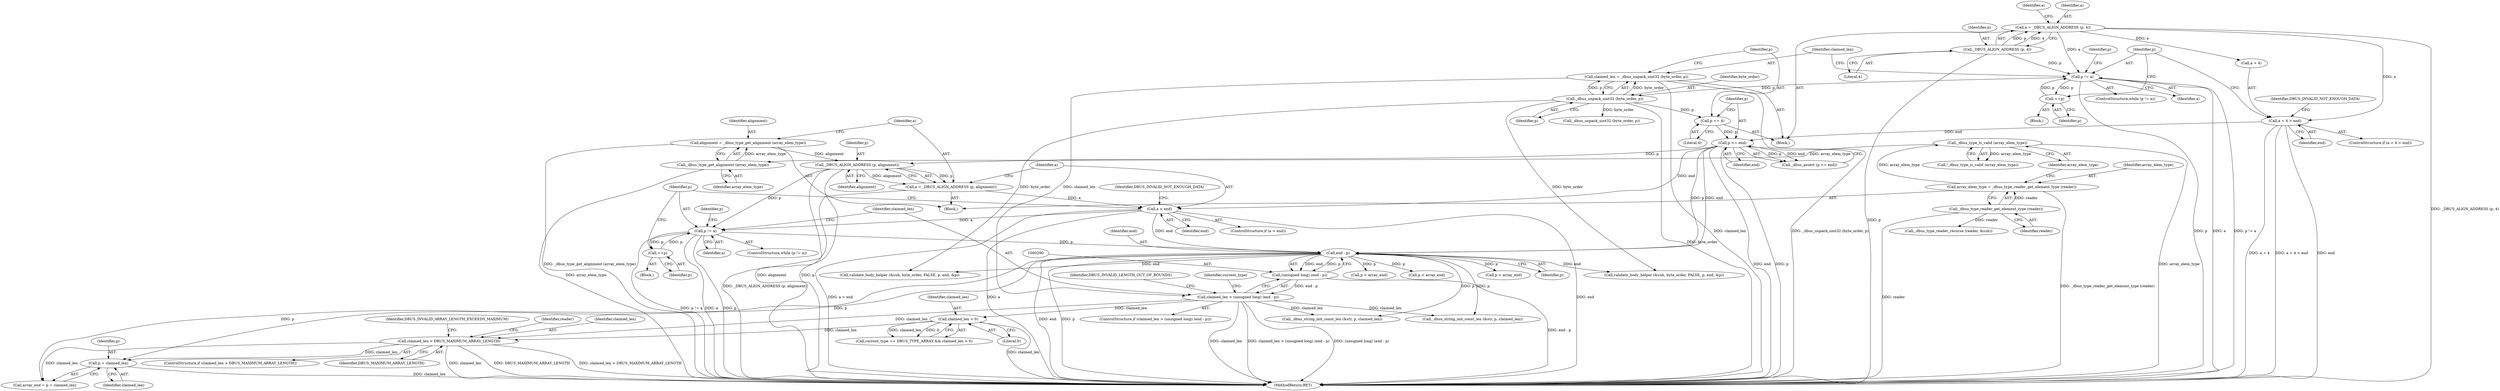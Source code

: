 digraph "0_dbus_7d65a3a6ed8815e34a99c680ac3869fde49dbbd4@pointer" {
"1000373" [label="(Call,p + claimed_len)"];
"1000291" [label="(Call,end - p)"];
"1000237" [label="(Call,p <= end)"];
"1000233" [label="(Call,p += 4)"];
"1000230" [label="(Call,_dbus_unpack_uint32 (byte_order, p))"];
"1000215" [label="(Call,p != a)"];
"1000226" [label="(Call,++p)"];
"1000203" [label="(Call,_DBUS_ALIGN_ADDRESS (p, 4))"];
"1000201" [label="(Call,a = _DBUS_ALIGN_ADDRESS (p, 4))"];
"1000207" [label="(Call,a + 4 > end)"];
"1000267" [label="(Call,a > end)"];
"1000261" [label="(Call,a = _DBUS_ALIGN_ADDRESS (p, alignment))"];
"1000263" [label="(Call,_DBUS_ALIGN_ADDRESS (p, alignment))"];
"1000257" [label="(Call,alignment = _dbus_type_get_alignment (array_elem_type))"];
"1000259" [label="(Call,_dbus_type_get_alignment (array_elem_type))"];
"1000252" [label="(Call,_dbus_type_is_valid (array_elem_type))"];
"1000246" [label="(Call,array_elem_type = _dbus_type_reader_get_element_type (reader))"];
"1000248" [label="(Call,_dbus_type_reader_get_element_type (reader))"];
"1000273" [label="(Call,p != a)"];
"1000284" [label="(Call,++p)"];
"1000362" [label="(Call,claimed_len > DBUS_MAXIMUM_ARRAY_LENGTH)"];
"1000287" [label="(Call,claimed_len > (unsigned long) (end - p))"];
"1000228" [label="(Call,claimed_len = _dbus_unpack_uint32 (byte_order, p))"];
"1000289" [label="(Call,(unsigned long) (end - p))"];
"1000353" [label="(Call,claimed_len > 0)"];
"1000295" [label="(Identifier,DBUS_INVALID_LENGTH_OUT_OF_BOUNDS)"];
"1000362" [label="(Call,claimed_len > DBUS_MAXIMUM_ARRAY_LENGTH)"];
"1000233" [label="(Call,p += 4)"];
"1000235" [label="(Literal,4)"];
"1000247" [label="(Identifier,array_elem_type)"];
"1000246" [label="(Call,array_elem_type = _dbus_type_reader_get_element_type (reader))"];
"1000253" [label="(Identifier,array_elem_type)"];
"1000213" [label="(Identifier,DBUS_INVALID_NOT_ENOUGH_DATA)"];
"1000276" [label="(Block,)"];
"1000368" [label="(Identifier,reader)"];
"1000274" [label="(Identifier,p)"];
"1000374" [label="(Identifier,p)"];
"1000203" [label="(Call,_DBUS_ALIGN_ADDRESS (p, 4))"];
"1000273" [label="(Call,p != a)"];
"1000753" [label="(MethodReturn,RET)"];
"1000209" [label="(Identifier,a)"];
"1000269" [label="(Identifier,end)"];
"1000361" [label="(ControlStructure,if (claimed_len > DBUS_MAXIMUM_ARRAY_LENGTH))"];
"1000234" [label="(Identifier,p)"];
"1000288" [label="(Identifier,claimed_len)"];
"1000214" [label="(ControlStructure,while (p != a))"];
"1000261" [label="(Call,a = _DBUS_ALIGN_ADDRESS (p, alignment))"];
"1000275" [label="(Identifier,a)"];
"1000208" [label="(Call,a + 4)"];
"1000217" [label="(Identifier,a)"];
"1000364" [label="(Identifier,DBUS_MAXIMUM_ARRAY_LENGTH)"];
"1000298" [label="(Identifier,current_type)"];
"1000206" [label="(ControlStructure,if (a + 4 > end))"];
"1000267" [label="(Call,a > end)"];
"1000280" [label="(Identifier,p)"];
"1000258" [label="(Identifier,alignment)"];
"1000461" [label="(Call,validate_body_helper (&sub, byte_order, FALSE, p, end, &p))"];
"1000284" [label="(Call,++p)"];
"1000373" [label="(Call,p + claimed_len)"];
"1000239" [label="(Identifier,end)"];
"1000265" [label="(Identifier,alignment)"];
"1000432" [label="(Call,validate_body_helper (&sub, byte_order, FALSE, p, end, &p))"];
"1000232" [label="(Identifier,p)"];
"1000227" [label="(Identifier,p)"];
"1000236" [label="(Call,_dbus_assert (p <= end))"];
"1000230" [label="(Call,_dbus_unpack_uint32 (byte_order, p))"];
"1000263" [label="(Call,_DBUS_ALIGN_ADDRESS (p, alignment))"];
"1000371" [label="(Call,array_end = p + claimed_len)"];
"1000251" [label="(Call,!_dbus_type_is_valid (array_elem_type))"];
"1000375" [label="(Identifier,claimed_len)"];
"1000231" [label="(Identifier,byte_order)"];
"1000401" [label="(Call,_dbus_unpack_uint32 (byte_order, p))"];
"1000426" [label="(Call,p < array_end)"];
"1000244" [label="(Block,)"];
"1000285" [label="(Identifier,p)"];
"1000260" [label="(Identifier,array_elem_type)"];
"1000248" [label="(Call,_dbus_type_reader_get_element_type (reader))"];
"1000271" [label="(Identifier,DBUS_INVALID_NOT_ENOUGH_DATA)"];
"1000204" [label="(Identifier,p)"];
"1000292" [label="(Identifier,end)"];
"1000287" [label="(Call,claimed_len > (unsigned long) (end - p))"];
"1000229" [label="(Identifier,claimed_len)"];
"1000349" [label="(Call,current_type == DBUS_TYPE_ARRAY && claimed_len > 0)"];
"1000328" [label="(Call,_dbus_string_init_const_len (&str, p, claimed_len))"];
"1000238" [label="(Identifier,p)"];
"1000272" [label="(ControlStructure,while (p != a))"];
"1000199" [label="(Block,)"];
"1000237" [label="(Call,p <= end)"];
"1000293" [label="(Identifier,p)"];
"1000202" [label="(Identifier,a)"];
"1000201" [label="(Call,a = _DBUS_ALIGN_ADDRESS (p, 4))"];
"1000211" [label="(Identifier,end)"];
"1000395" [label="(Call,p < array_end)"];
"1000226" [label="(Call,++p)"];
"1000249" [label="(Identifier,reader)"];
"1000222" [label="(Identifier,p)"];
"1000266" [label="(ControlStructure,if (a > end))"];
"1000289" [label="(Call,(unsigned long) (end - p))"];
"1000205" [label="(Literal,4)"];
"1000353" [label="(Call,claimed_len > 0)"];
"1000216" [label="(Identifier,p)"];
"1000367" [label="(Call,_dbus_type_reader_recurse (reader, &sub))"];
"1000228" [label="(Call,claimed_len = _dbus_unpack_uint32 (byte_order, p))"];
"1000215" [label="(Call,p != a)"];
"1000355" [label="(Literal,0)"];
"1000363" [label="(Identifier,claimed_len)"];
"1000257" [label="(Call,alignment = _dbus_type_get_alignment (array_elem_type))"];
"1000207" [label="(Call,a + 4 > end)"];
"1000302" [label="(Call,_dbus_string_init_const_len (&str, p, claimed_len))"];
"1000262" [label="(Identifier,a)"];
"1000455" [label="(Call,p < array_end)"];
"1000264" [label="(Identifier,p)"];
"1000291" [label="(Call,end - p)"];
"1000286" [label="(ControlStructure,if (claimed_len > (unsigned long) (end - p)))"];
"1000259" [label="(Call,_dbus_type_get_alignment (array_elem_type))"];
"1000268" [label="(Identifier,a)"];
"1000354" [label="(Identifier,claimed_len)"];
"1000218" [label="(Block,)"];
"1000252" [label="(Call,_dbus_type_is_valid (array_elem_type))"];
"1000366" [label="(Identifier,DBUS_INVALID_ARRAY_LENGTH_EXCEEDS_MAXIMUM)"];
"1000373" -> "1000371"  [label="AST: "];
"1000373" -> "1000375"  [label="CFG: "];
"1000374" -> "1000373"  [label="AST: "];
"1000375" -> "1000373"  [label="AST: "];
"1000371" -> "1000373"  [label="CFG: "];
"1000373" -> "1000753"  [label="DDG: claimed_len"];
"1000291" -> "1000373"  [label="DDG: p"];
"1000362" -> "1000373"  [label="DDG: claimed_len"];
"1000291" -> "1000289"  [label="AST: "];
"1000291" -> "1000293"  [label="CFG: "];
"1000292" -> "1000291"  [label="AST: "];
"1000293" -> "1000291"  [label="AST: "];
"1000289" -> "1000291"  [label="CFG: "];
"1000291" -> "1000753"  [label="DDG: end"];
"1000291" -> "1000753"  [label="DDG: p"];
"1000291" -> "1000289"  [label="DDG: end"];
"1000291" -> "1000289"  [label="DDG: p"];
"1000237" -> "1000291"  [label="DDG: end"];
"1000237" -> "1000291"  [label="DDG: p"];
"1000267" -> "1000291"  [label="DDG: end"];
"1000273" -> "1000291"  [label="DDG: p"];
"1000291" -> "1000302"  [label="DDG: p"];
"1000291" -> "1000328"  [label="DDG: p"];
"1000291" -> "1000371"  [label="DDG: p"];
"1000291" -> "1000395"  [label="DDG: p"];
"1000291" -> "1000426"  [label="DDG: p"];
"1000291" -> "1000432"  [label="DDG: end"];
"1000291" -> "1000455"  [label="DDG: p"];
"1000291" -> "1000461"  [label="DDG: end"];
"1000237" -> "1000236"  [label="AST: "];
"1000237" -> "1000239"  [label="CFG: "];
"1000238" -> "1000237"  [label="AST: "];
"1000239" -> "1000237"  [label="AST: "];
"1000236" -> "1000237"  [label="CFG: "];
"1000237" -> "1000753"  [label="DDG: end"];
"1000237" -> "1000753"  [label="DDG: p"];
"1000237" -> "1000236"  [label="DDG: p"];
"1000237" -> "1000236"  [label="DDG: end"];
"1000233" -> "1000237"  [label="DDG: p"];
"1000207" -> "1000237"  [label="DDG: end"];
"1000237" -> "1000263"  [label="DDG: p"];
"1000237" -> "1000267"  [label="DDG: end"];
"1000233" -> "1000199"  [label="AST: "];
"1000233" -> "1000235"  [label="CFG: "];
"1000234" -> "1000233"  [label="AST: "];
"1000235" -> "1000233"  [label="AST: "];
"1000238" -> "1000233"  [label="CFG: "];
"1000230" -> "1000233"  [label="DDG: p"];
"1000230" -> "1000228"  [label="AST: "];
"1000230" -> "1000232"  [label="CFG: "];
"1000231" -> "1000230"  [label="AST: "];
"1000232" -> "1000230"  [label="AST: "];
"1000228" -> "1000230"  [label="CFG: "];
"1000230" -> "1000753"  [label="DDG: byte_order"];
"1000230" -> "1000228"  [label="DDG: byte_order"];
"1000230" -> "1000228"  [label="DDG: p"];
"1000215" -> "1000230"  [label="DDG: p"];
"1000230" -> "1000401"  [label="DDG: byte_order"];
"1000230" -> "1000432"  [label="DDG: byte_order"];
"1000230" -> "1000461"  [label="DDG: byte_order"];
"1000215" -> "1000214"  [label="AST: "];
"1000215" -> "1000217"  [label="CFG: "];
"1000216" -> "1000215"  [label="AST: "];
"1000217" -> "1000215"  [label="AST: "];
"1000222" -> "1000215"  [label="CFG: "];
"1000229" -> "1000215"  [label="CFG: "];
"1000215" -> "1000753"  [label="DDG: p"];
"1000215" -> "1000753"  [label="DDG: a"];
"1000215" -> "1000753"  [label="DDG: p != a"];
"1000226" -> "1000215"  [label="DDG: p"];
"1000203" -> "1000215"  [label="DDG: p"];
"1000201" -> "1000215"  [label="DDG: a"];
"1000215" -> "1000226"  [label="DDG: p"];
"1000226" -> "1000218"  [label="AST: "];
"1000226" -> "1000227"  [label="CFG: "];
"1000227" -> "1000226"  [label="AST: "];
"1000216" -> "1000226"  [label="CFG: "];
"1000203" -> "1000201"  [label="AST: "];
"1000203" -> "1000205"  [label="CFG: "];
"1000204" -> "1000203"  [label="AST: "];
"1000205" -> "1000203"  [label="AST: "];
"1000201" -> "1000203"  [label="CFG: "];
"1000203" -> "1000753"  [label="DDG: p"];
"1000203" -> "1000201"  [label="DDG: p"];
"1000203" -> "1000201"  [label="DDG: 4"];
"1000201" -> "1000199"  [label="AST: "];
"1000202" -> "1000201"  [label="AST: "];
"1000209" -> "1000201"  [label="CFG: "];
"1000201" -> "1000753"  [label="DDG: _DBUS_ALIGN_ADDRESS (p, 4)"];
"1000201" -> "1000207"  [label="DDG: a"];
"1000201" -> "1000208"  [label="DDG: a"];
"1000207" -> "1000206"  [label="AST: "];
"1000207" -> "1000211"  [label="CFG: "];
"1000208" -> "1000207"  [label="AST: "];
"1000211" -> "1000207"  [label="AST: "];
"1000213" -> "1000207"  [label="CFG: "];
"1000216" -> "1000207"  [label="CFG: "];
"1000207" -> "1000753"  [label="DDG: a + 4"];
"1000207" -> "1000753"  [label="DDG: a + 4 > end"];
"1000207" -> "1000753"  [label="DDG: end"];
"1000267" -> "1000266"  [label="AST: "];
"1000267" -> "1000269"  [label="CFG: "];
"1000268" -> "1000267"  [label="AST: "];
"1000269" -> "1000267"  [label="AST: "];
"1000271" -> "1000267"  [label="CFG: "];
"1000274" -> "1000267"  [label="CFG: "];
"1000267" -> "1000753"  [label="DDG: end"];
"1000267" -> "1000753"  [label="DDG: a > end"];
"1000267" -> "1000753"  [label="DDG: a"];
"1000261" -> "1000267"  [label="DDG: a"];
"1000267" -> "1000273"  [label="DDG: a"];
"1000261" -> "1000244"  [label="AST: "];
"1000261" -> "1000263"  [label="CFG: "];
"1000262" -> "1000261"  [label="AST: "];
"1000263" -> "1000261"  [label="AST: "];
"1000268" -> "1000261"  [label="CFG: "];
"1000261" -> "1000753"  [label="DDG: _DBUS_ALIGN_ADDRESS (p, alignment)"];
"1000263" -> "1000261"  [label="DDG: p"];
"1000263" -> "1000261"  [label="DDG: alignment"];
"1000263" -> "1000265"  [label="CFG: "];
"1000264" -> "1000263"  [label="AST: "];
"1000265" -> "1000263"  [label="AST: "];
"1000263" -> "1000753"  [label="DDG: alignment"];
"1000263" -> "1000753"  [label="DDG: p"];
"1000257" -> "1000263"  [label="DDG: alignment"];
"1000263" -> "1000273"  [label="DDG: p"];
"1000257" -> "1000244"  [label="AST: "];
"1000257" -> "1000259"  [label="CFG: "];
"1000258" -> "1000257"  [label="AST: "];
"1000259" -> "1000257"  [label="AST: "];
"1000262" -> "1000257"  [label="CFG: "];
"1000257" -> "1000753"  [label="DDG: _dbus_type_get_alignment (array_elem_type)"];
"1000259" -> "1000257"  [label="DDG: array_elem_type"];
"1000259" -> "1000260"  [label="CFG: "];
"1000260" -> "1000259"  [label="AST: "];
"1000259" -> "1000753"  [label="DDG: array_elem_type"];
"1000252" -> "1000259"  [label="DDG: array_elem_type"];
"1000252" -> "1000251"  [label="AST: "];
"1000252" -> "1000253"  [label="CFG: "];
"1000253" -> "1000252"  [label="AST: "];
"1000251" -> "1000252"  [label="CFG: "];
"1000252" -> "1000753"  [label="DDG: array_elem_type"];
"1000252" -> "1000251"  [label="DDG: array_elem_type"];
"1000246" -> "1000252"  [label="DDG: array_elem_type"];
"1000246" -> "1000244"  [label="AST: "];
"1000246" -> "1000248"  [label="CFG: "];
"1000247" -> "1000246"  [label="AST: "];
"1000248" -> "1000246"  [label="AST: "];
"1000253" -> "1000246"  [label="CFG: "];
"1000246" -> "1000753"  [label="DDG: _dbus_type_reader_get_element_type (reader)"];
"1000248" -> "1000246"  [label="DDG: reader"];
"1000248" -> "1000249"  [label="CFG: "];
"1000249" -> "1000248"  [label="AST: "];
"1000248" -> "1000753"  [label="DDG: reader"];
"1000248" -> "1000367"  [label="DDG: reader"];
"1000273" -> "1000272"  [label="AST: "];
"1000273" -> "1000275"  [label="CFG: "];
"1000274" -> "1000273"  [label="AST: "];
"1000275" -> "1000273"  [label="AST: "];
"1000280" -> "1000273"  [label="CFG: "];
"1000288" -> "1000273"  [label="CFG: "];
"1000273" -> "1000753"  [label="DDG: a"];
"1000273" -> "1000753"  [label="DDG: p"];
"1000273" -> "1000753"  [label="DDG: p != a"];
"1000284" -> "1000273"  [label="DDG: p"];
"1000273" -> "1000284"  [label="DDG: p"];
"1000284" -> "1000276"  [label="AST: "];
"1000284" -> "1000285"  [label="CFG: "];
"1000285" -> "1000284"  [label="AST: "];
"1000274" -> "1000284"  [label="CFG: "];
"1000362" -> "1000361"  [label="AST: "];
"1000362" -> "1000364"  [label="CFG: "];
"1000363" -> "1000362"  [label="AST: "];
"1000364" -> "1000362"  [label="AST: "];
"1000366" -> "1000362"  [label="CFG: "];
"1000368" -> "1000362"  [label="CFG: "];
"1000362" -> "1000753"  [label="DDG: DBUS_MAXIMUM_ARRAY_LENGTH"];
"1000362" -> "1000753"  [label="DDG: claimed_len > DBUS_MAXIMUM_ARRAY_LENGTH"];
"1000362" -> "1000753"  [label="DDG: claimed_len"];
"1000287" -> "1000362"  [label="DDG: claimed_len"];
"1000353" -> "1000362"  [label="DDG: claimed_len"];
"1000362" -> "1000371"  [label="DDG: claimed_len"];
"1000287" -> "1000286"  [label="AST: "];
"1000287" -> "1000289"  [label="CFG: "];
"1000288" -> "1000287"  [label="AST: "];
"1000289" -> "1000287"  [label="AST: "];
"1000295" -> "1000287"  [label="CFG: "];
"1000298" -> "1000287"  [label="CFG: "];
"1000287" -> "1000753"  [label="DDG: claimed_len > (unsigned long) (end - p)"];
"1000287" -> "1000753"  [label="DDG: (unsigned long) (end - p)"];
"1000287" -> "1000753"  [label="DDG: claimed_len"];
"1000228" -> "1000287"  [label="DDG: claimed_len"];
"1000289" -> "1000287"  [label="DDG: end - p"];
"1000287" -> "1000302"  [label="DDG: claimed_len"];
"1000287" -> "1000328"  [label="DDG: claimed_len"];
"1000287" -> "1000353"  [label="DDG: claimed_len"];
"1000228" -> "1000199"  [label="AST: "];
"1000229" -> "1000228"  [label="AST: "];
"1000234" -> "1000228"  [label="CFG: "];
"1000228" -> "1000753"  [label="DDG: claimed_len"];
"1000228" -> "1000753"  [label="DDG: _dbus_unpack_uint32 (byte_order, p)"];
"1000290" -> "1000289"  [label="AST: "];
"1000289" -> "1000753"  [label="DDG: end - p"];
"1000353" -> "1000349"  [label="AST: "];
"1000353" -> "1000355"  [label="CFG: "];
"1000354" -> "1000353"  [label="AST: "];
"1000355" -> "1000353"  [label="AST: "];
"1000349" -> "1000353"  [label="CFG: "];
"1000353" -> "1000753"  [label="DDG: claimed_len"];
"1000353" -> "1000349"  [label="DDG: claimed_len"];
"1000353" -> "1000349"  [label="DDG: 0"];
}
